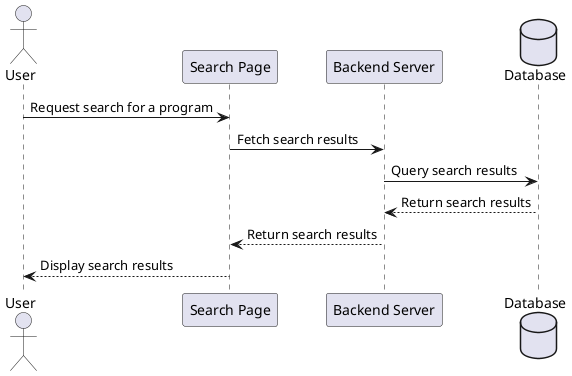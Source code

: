 @startuml
actor User
participant "Search Page" as SearchPage
participant "Backend Server" as BackendServer
database Database

User -> SearchPage: Request search for a program
SearchPage -> BackendServer: Fetch search results
BackendServer -> Database: Query search results
Database --> BackendServer: Return search results
BackendServer --> SearchPage: Return search results
SearchPage --> User: Display search results
@enduml
